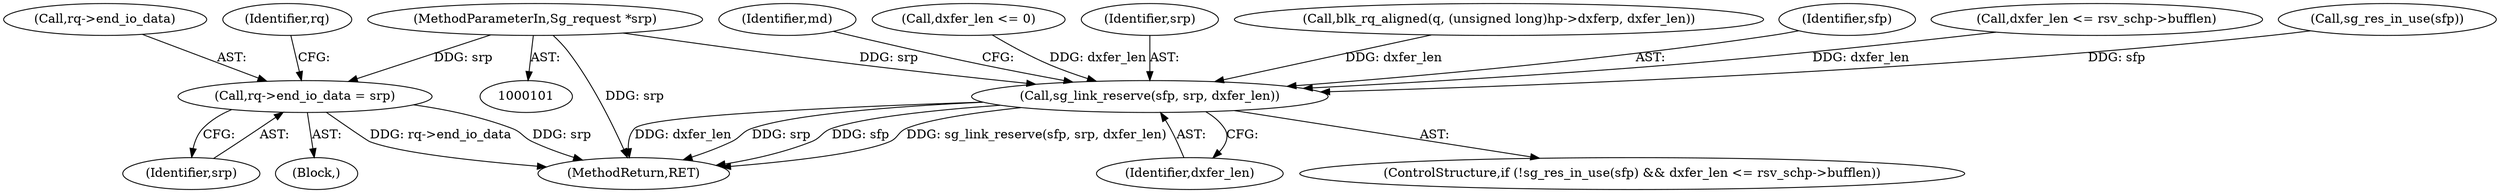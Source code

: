 digraph "0_linux_fdc81f45e9f57858da6351836507fbcf1b7583ee@pointer" {
"1000102" [label="(MethodParameterIn,Sg_request *srp)"];
"1000258" [label="(Call,rq->end_io_data = srp)"];
"1000341" [label="(Call,sg_link_reserve(sfp, srp, dxfer_len))"];
"1000262" [label="(Identifier,srp)"];
"1000493" [label="(MethodReturn,RET)"];
"1000259" [label="(Call,rq->end_io_data)"];
"1000102" [label="(MethodParameterIn,Sg_request *srp)"];
"1000331" [label="(ControlStructure,if (!sg_res_in_use(sfp) && dxfer_len <= rsv_schp->bufflen))"];
"1000258" [label="(Call,rq->end_io_data = srp)"];
"1000104" [label="(Block,)"];
"1000359" [label="(Identifier,md)"];
"1000344" [label="(Identifier,dxfer_len)"];
"1000277" [label="(Call,dxfer_len <= 0)"];
"1000343" [label="(Identifier,srp)"];
"1000312" [label="(Call,blk_rq_aligned(q, (unsigned long)hp->dxferp, dxfer_len))"];
"1000342" [label="(Identifier,sfp)"];
"1000336" [label="(Call,dxfer_len <= rsv_schp->bufflen)"];
"1000334" [label="(Call,sg_res_in_use(sfp))"];
"1000341" [label="(Call,sg_link_reserve(sfp, srp, dxfer_len))"];
"1000265" [label="(Identifier,rq)"];
"1000102" -> "1000101"  [label="AST: "];
"1000102" -> "1000493"  [label="DDG: srp"];
"1000102" -> "1000258"  [label="DDG: srp"];
"1000102" -> "1000341"  [label="DDG: srp"];
"1000258" -> "1000104"  [label="AST: "];
"1000258" -> "1000262"  [label="CFG: "];
"1000259" -> "1000258"  [label="AST: "];
"1000262" -> "1000258"  [label="AST: "];
"1000265" -> "1000258"  [label="CFG: "];
"1000258" -> "1000493"  [label="DDG: rq->end_io_data"];
"1000258" -> "1000493"  [label="DDG: srp"];
"1000341" -> "1000331"  [label="AST: "];
"1000341" -> "1000344"  [label="CFG: "];
"1000342" -> "1000341"  [label="AST: "];
"1000343" -> "1000341"  [label="AST: "];
"1000344" -> "1000341"  [label="AST: "];
"1000359" -> "1000341"  [label="CFG: "];
"1000341" -> "1000493"  [label="DDG: dxfer_len"];
"1000341" -> "1000493"  [label="DDG: srp"];
"1000341" -> "1000493"  [label="DDG: sfp"];
"1000341" -> "1000493"  [label="DDG: sg_link_reserve(sfp, srp, dxfer_len)"];
"1000334" -> "1000341"  [label="DDG: sfp"];
"1000312" -> "1000341"  [label="DDG: dxfer_len"];
"1000277" -> "1000341"  [label="DDG: dxfer_len"];
"1000336" -> "1000341"  [label="DDG: dxfer_len"];
}
